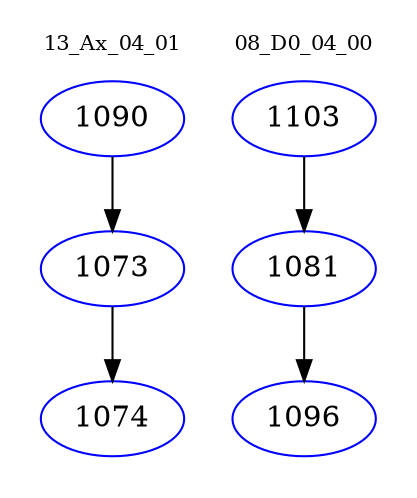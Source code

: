 digraph{
subgraph cluster_0 {
color = white
label = "13_Ax_04_01";
fontsize=10;
T0_1090 [label="1090", color="blue"]
T0_1090 -> T0_1073 [color="black"]
T0_1073 [label="1073", color="blue"]
T0_1073 -> T0_1074 [color="black"]
T0_1074 [label="1074", color="blue"]
}
subgraph cluster_1 {
color = white
label = "08_D0_04_00";
fontsize=10;
T1_1103 [label="1103", color="blue"]
T1_1103 -> T1_1081 [color="black"]
T1_1081 [label="1081", color="blue"]
T1_1081 -> T1_1096 [color="black"]
T1_1096 [label="1096", color="blue"]
}
}
